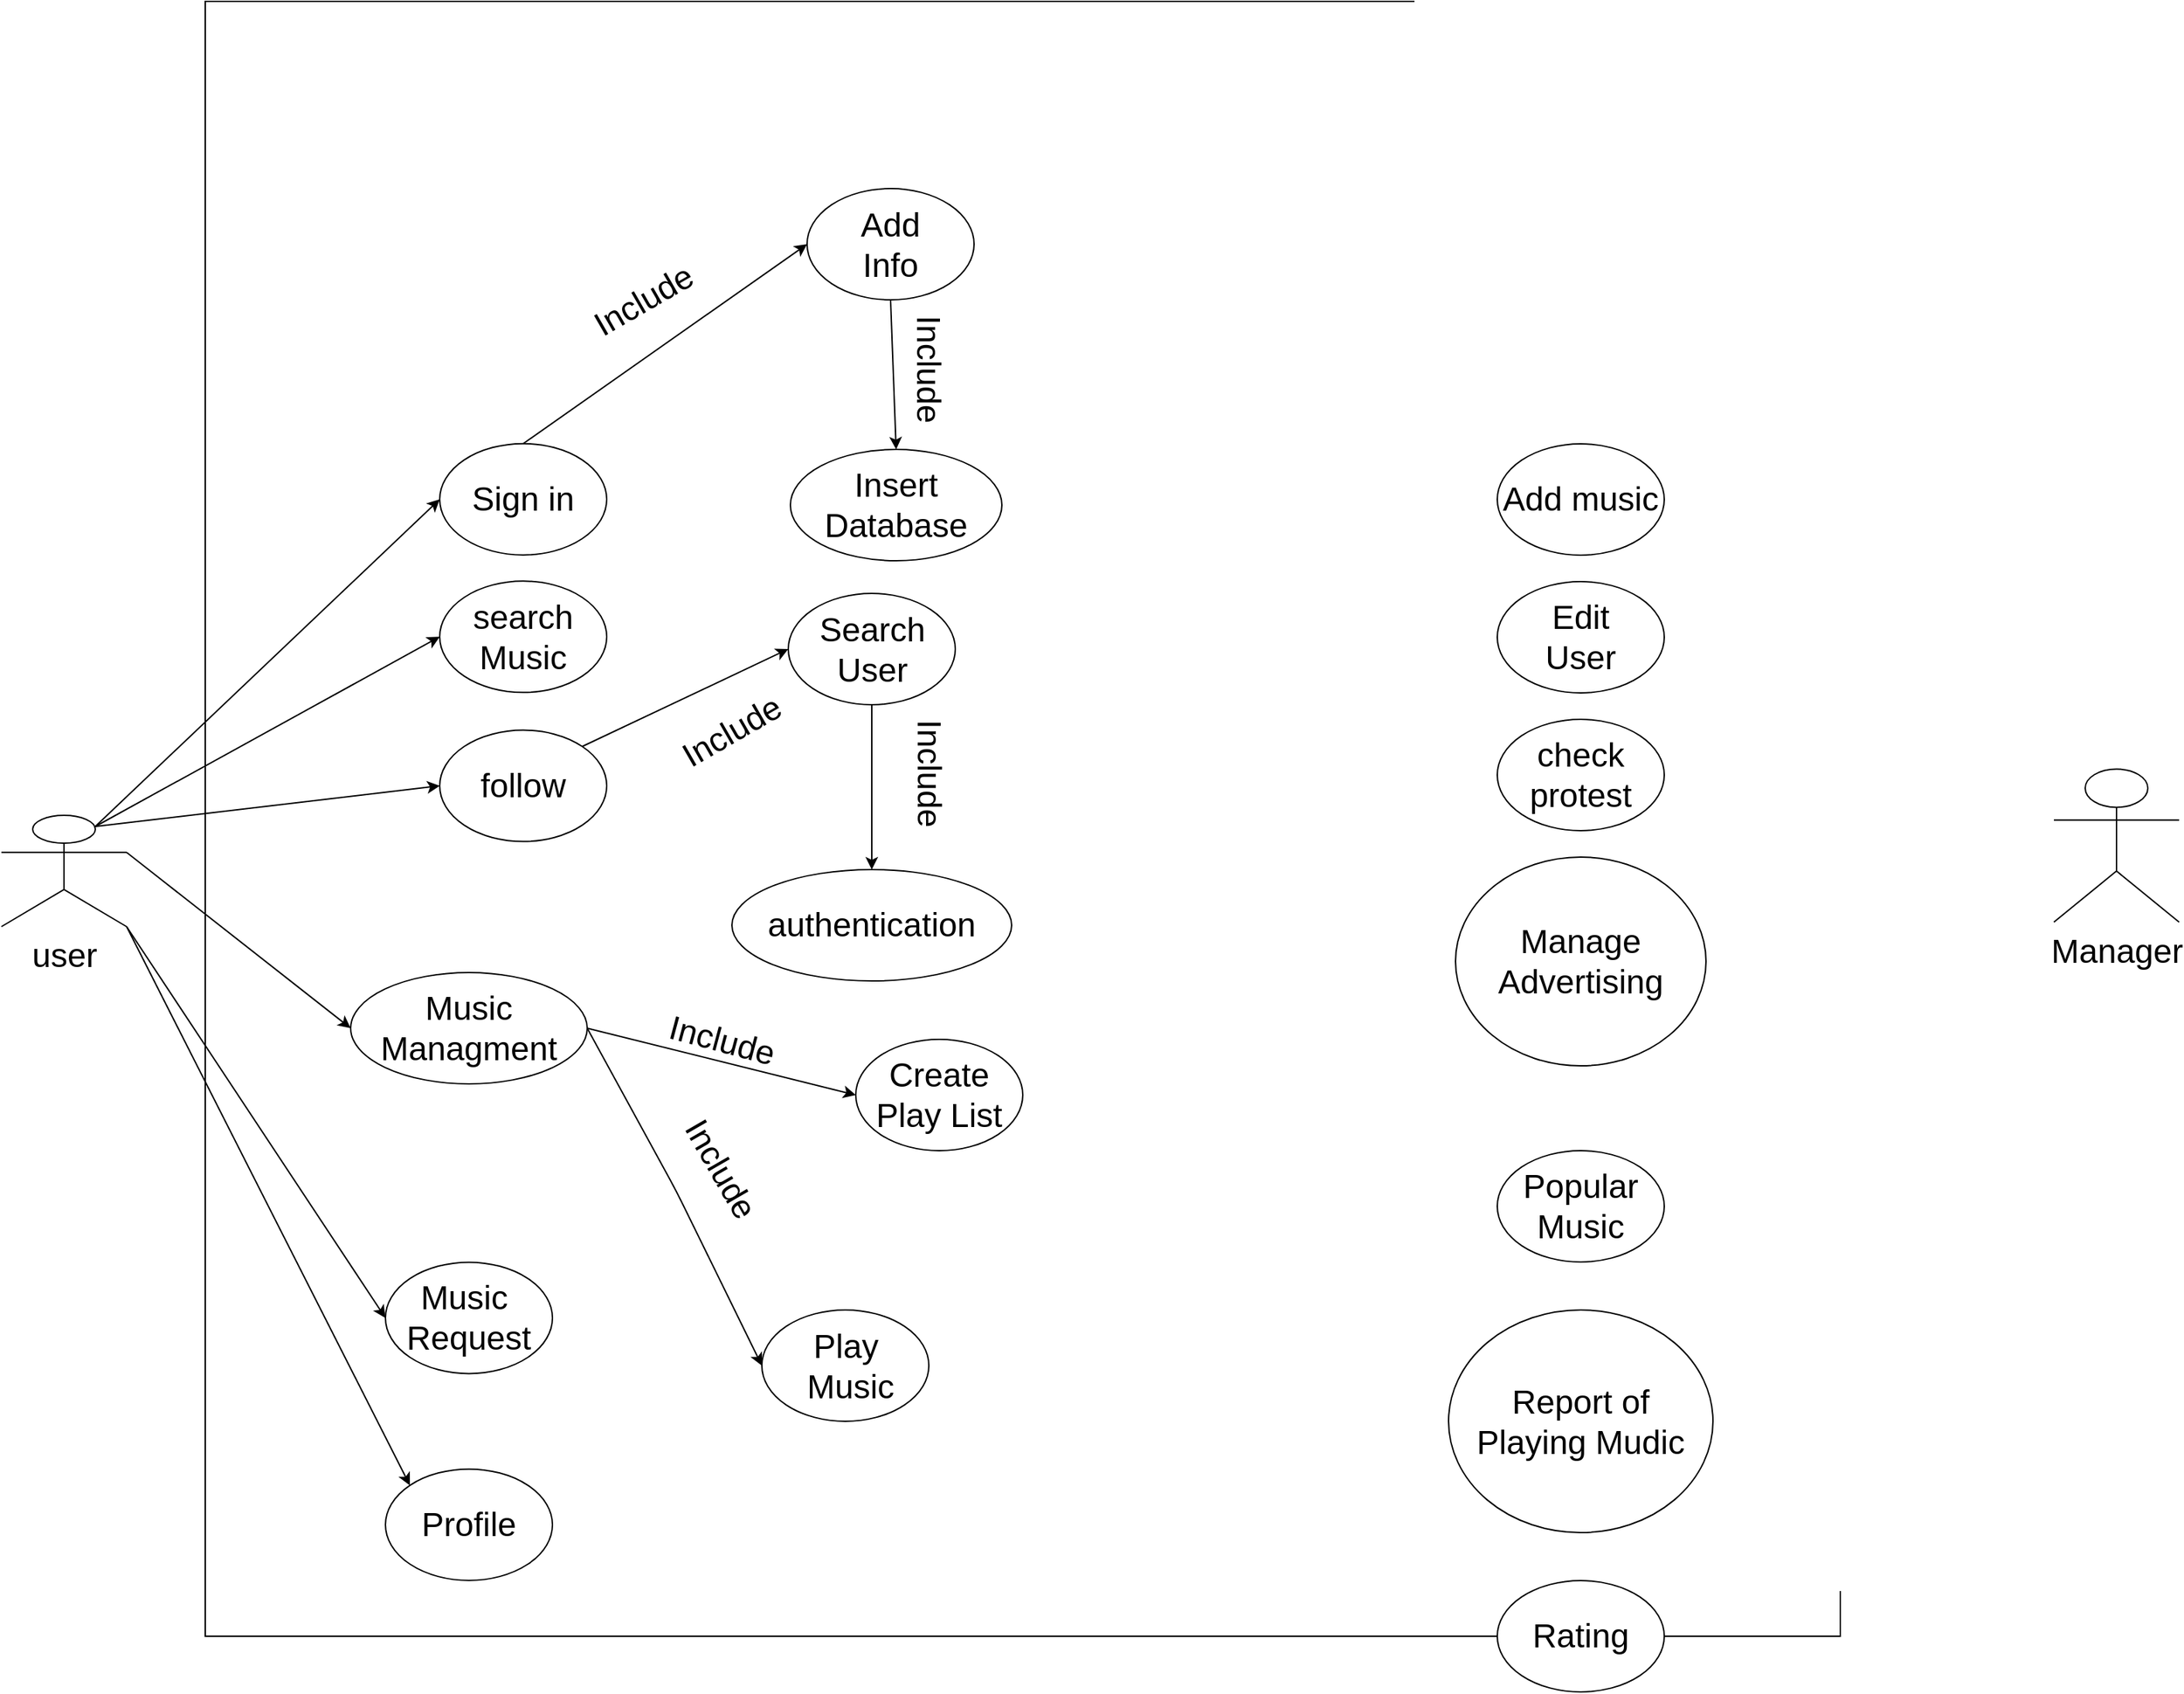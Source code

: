 <mxfile version="10.6.0" type="github"><diagram id="ye_5tzbPv_r-pX-ThF6Z" name="Page-1"><mxGraphModel dx="3012" dy="2429" grid="1" gridSize="10" guides="1" tooltips="1" connect="1" arrows="1" fold="1" page="1" pageScale="1" pageWidth="827" pageHeight="1169" math="0" shadow="0"><root><mxCell id="0"/><mxCell id="1" parent="0"/><mxCell id="ctuBxVXBDbtfJ3hx-i1C-1" value="&lt;font style=&quot;font-size: 24px&quot;&gt;user&lt;br&gt;&lt;/font&gt;&lt;br&gt;" style="shape=umlActor;verticalLabelPosition=bottom;labelBackgroundColor=#ffffff;verticalAlign=top;html=1;outlineConnect=0;" parent="1" vertex="1"><mxGeometry x="15" y="330" width="90" height="80" as="geometry"/></mxCell><mxCell id="ctuBxVXBDbtfJ3hx-i1C-3" value="&lt;font style=&quot;font-size: 24px&quot;&gt;Manager&lt;/font&gt;&lt;br&gt;" style="shape=umlActor;verticalLabelPosition=bottom;labelBackgroundColor=#ffffff;verticalAlign=top;html=1;outlineConnect=0;" parent="1" vertex="1"><mxGeometry x="1490" y="296.714" width="90" height="110" as="geometry"/></mxCell><mxCell id="ctuBxVXBDbtfJ3hx-i1C-21" value="" style="whiteSpace=wrap;html=1;aspect=fixed;" parent="1" vertex="1"><mxGeometry x="161.5" y="-255" width="1175" height="1175" as="geometry"/></mxCell><mxCell id="ctuBxVXBDbtfJ3hx-i1C-25" value="&lt;font style=&quot;font-size: 24px&quot;&gt;Sign in&lt;/font&gt;" style="ellipse;whiteSpace=wrap;html=1;" parent="1" vertex="1"><mxGeometry x="330" y="62.857" width="120" height="80" as="geometry"/></mxCell><mxCell id="ctuBxVXBDbtfJ3hx-i1C-26" value="&lt;font style=&quot;font-size: 24px&quot;&gt;search&lt;br&gt;Music&lt;br&gt;&lt;/font&gt;" style="ellipse;whiteSpace=wrap;html=1;" parent="1" vertex="1"><mxGeometry x="330" y="161.643" width="120" height="80" as="geometry"/></mxCell><mxCell id="ctuBxVXBDbtfJ3hx-i1C-27" value="&lt;font style=&quot;font-size: 24px&quot;&gt;follow&lt;/font&gt;" style="ellipse;whiteSpace=wrap;html=1;" parent="1" vertex="1"><mxGeometry x="330" y="268.786" width="120" height="80" as="geometry"/></mxCell><mxCell id="ctuBxVXBDbtfJ3hx-i1C-28" value="&lt;span style=&quot;font-size: 24px&quot;&gt;Music&lt;br&gt;Managment&lt;br&gt;&lt;/span&gt;" style="ellipse;whiteSpace=wrap;html=1;" parent="1" vertex="1"><mxGeometry x="266" y="443" width="170" height="80" as="geometry"/></mxCell><mxCell id="ctuBxVXBDbtfJ3hx-i1C-29" value="&lt;font style=&quot;font-size: 24px&quot;&gt;Music&amp;nbsp;&lt;br&gt;Request&lt;/font&gt;&lt;br&gt;" style="ellipse;whiteSpace=wrap;html=1;" parent="1" vertex="1"><mxGeometry x="291" y="651.214" width="120" height="80" as="geometry"/></mxCell><mxCell id="ctuBxVXBDbtfJ3hx-i1C-30" value="&lt;font style=&quot;font-size: 24px&quot;&gt;Profile&lt;/font&gt;" style="ellipse;whiteSpace=wrap;html=1;" parent="1" vertex="1"><mxGeometry x="291" y="799.857" width="120" height="80" as="geometry"/></mxCell><mxCell id="ctuBxVXBDbtfJ3hx-i1C-35" value="&lt;font style=&quot;font-size: 24px&quot;&gt;Add music&lt;/font&gt;" style="ellipse;whiteSpace=wrap;html=1;" parent="1" vertex="1"><mxGeometry x="1090" y="63" width="120" height="80" as="geometry"/></mxCell><mxCell id="ctuBxVXBDbtfJ3hx-i1C-36" value="&lt;font style=&quot;font-size: 24px&quot;&gt;Edit&lt;br&gt;User&lt;br&gt;&lt;/font&gt;" style="ellipse;whiteSpace=wrap;html=1;" parent="1" vertex="1"><mxGeometry x="1090" y="162" width="120" height="80" as="geometry"/></mxCell><mxCell id="ctuBxVXBDbtfJ3hx-i1C-37" value="&lt;font style=&quot;font-size: 24px&quot;&gt;check&lt;br&gt;protest&lt;br&gt;&lt;/font&gt;" style="ellipse;whiteSpace=wrap;html=1;" parent="1" vertex="1"><mxGeometry x="1090" y="261" width="120" height="80" as="geometry"/></mxCell><mxCell id="ctuBxVXBDbtfJ3hx-i1C-38" value="&lt;font style=&quot;font-size: 24px&quot;&gt;Manage&lt;br&gt;Advertising&lt;/font&gt;&lt;br&gt;" style="ellipse;whiteSpace=wrap;html=1;" parent="1" vertex="1"><mxGeometry x="1060" y="360" width="180" height="150" as="geometry"/></mxCell><mxCell id="ctuBxVXBDbtfJ3hx-i1C-39" value="&lt;font style=&quot;font-size: 24px&quot;&gt;Popular&lt;br&gt;Music&lt;/font&gt;&lt;br&gt;" style="ellipse;whiteSpace=wrap;html=1;" parent="1" vertex="1"><mxGeometry x="1090" y="571" width="120" height="80" as="geometry"/></mxCell><mxCell id="ctuBxVXBDbtfJ3hx-i1C-43" value="&lt;font style=&quot;font-size: 24px&quot;&gt;Report of&lt;br&gt;Playing Mudic&lt;/font&gt;&lt;br&gt;" style="ellipse;whiteSpace=wrap;html=1;" parent="1" vertex="1"><mxGeometry x="1055" y="685.5" width="190" height="160" as="geometry"/></mxCell><mxCell id="ctuBxVXBDbtfJ3hx-i1C-44" value="&lt;font style=&quot;font-size: 24px&quot;&gt;Rating&lt;/font&gt;" style="ellipse;whiteSpace=wrap;html=1;" parent="1" vertex="1"><mxGeometry x="1090" y="880" width="120" height="80" as="geometry"/></mxCell><mxCell id="ctuBxVXBDbtfJ3hx-i1C-45" value="&lt;font style=&quot;font-size: 24px&quot;&gt;Add&lt;br&gt;Info&lt;/font&gt;&lt;br&gt;" style="ellipse;whiteSpace=wrap;html=1;" parent="1" vertex="1"><mxGeometry x="594" y="-120.5" width="120" height="80" as="geometry"/></mxCell><mxCell id="ctuBxVXBDbtfJ3hx-i1C-47" value="&lt;font style=&quot;font-size: 24px&quot;&gt;Insert&lt;br&gt;Database&lt;/font&gt;&lt;br&gt;" style="ellipse;whiteSpace=wrap;html=1;" parent="1" vertex="1"><mxGeometry x="582" y="67" width="152" height="80" as="geometry"/></mxCell><mxCell id="ctuBxVXBDbtfJ3hx-i1C-48" value="" style="endArrow=classic;html=1;exitX=0.5;exitY=0;exitDx=0;exitDy=0;entryX=0;entryY=0.5;entryDx=0;entryDy=0;" parent="1" source="ctuBxVXBDbtfJ3hx-i1C-25" target="ctuBxVXBDbtfJ3hx-i1C-45" edge="1"><mxGeometry width="50" height="50" relative="1" as="geometry"><mxPoint x="30" y="990" as="sourcePoint"/><mxPoint x="70" y="1090" as="targetPoint"/></mxGeometry></mxCell><mxCell id="ctuBxVXBDbtfJ3hx-i1C-50" value="" style="endArrow=classic;html=1;exitX=0.5;exitY=1;exitDx=0;exitDy=0;entryX=0.5;entryY=0;entryDx=0;entryDy=0;" parent="1" source="ctuBxVXBDbtfJ3hx-i1C-45" target="ctuBxVXBDbtfJ3hx-i1C-47" edge="1"><mxGeometry width="50" height="50" relative="1" as="geometry"><mxPoint x="400" y="110" as="sourcePoint"/><mxPoint x="450" y="60" as="targetPoint"/></mxGeometry></mxCell><mxCell id="ctuBxVXBDbtfJ3hx-i1C-51" value="&lt;font style=&quot;font-size: 24px&quot;&gt;Search&lt;br&gt;User&lt;/font&gt;&lt;br&gt;" style="ellipse;whiteSpace=wrap;html=1;" parent="1" vertex="1"><mxGeometry x="580.5" y="170.5" width="120" height="80" as="geometry"/></mxCell><mxCell id="ctuBxVXBDbtfJ3hx-i1C-52" value="&lt;font style=&quot;font-size: 24px&quot;&gt;authentication&lt;/font&gt;" style="ellipse;whiteSpace=wrap;html=1;" parent="1" vertex="1"><mxGeometry x="540" y="369" width="201" height="80" as="geometry"/></mxCell><mxCell id="ctuBxVXBDbtfJ3hx-i1C-53" value="" style="endArrow=classic;html=1;exitX=1;exitY=0;exitDx=0;exitDy=0;entryX=0;entryY=0.5;entryDx=0;entryDy=0;" parent="1" source="ctuBxVXBDbtfJ3hx-i1C-27" target="ctuBxVXBDbtfJ3hx-i1C-51" edge="1"><mxGeometry width="50" height="50" relative="1" as="geometry"><mxPoint x="470" y="300" as="sourcePoint"/><mxPoint x="520" y="250" as="targetPoint"/></mxGeometry></mxCell><mxCell id="ctuBxVXBDbtfJ3hx-i1C-54" value="" style="endArrow=classic;html=1;exitX=0.5;exitY=1;exitDx=0;exitDy=0;entryX=0.5;entryY=0;entryDx=0;entryDy=0;" parent="1" source="ctuBxVXBDbtfJ3hx-i1C-51" target="ctuBxVXBDbtfJ3hx-i1C-52" edge="1"><mxGeometry width="50" height="50" relative="1" as="geometry"><mxPoint x="490" y="350" as="sourcePoint"/><mxPoint x="540" y="300" as="targetPoint"/></mxGeometry></mxCell><mxCell id="ctuBxVXBDbtfJ3hx-i1C-55" value="&lt;font style=&quot;font-size: 24px&quot;&gt;Create&lt;br&gt;Play List&lt;/font&gt;&lt;br&gt;" style="ellipse;whiteSpace=wrap;html=1;" parent="1" vertex="1"><mxGeometry x="629" y="491" width="120" height="80" as="geometry"/></mxCell><mxCell id="ctuBxVXBDbtfJ3hx-i1C-57" value="" style="endArrow=classic;html=1;entryX=0;entryY=0.5;entryDx=0;entryDy=0;exitX=1;exitY=0.5;exitDx=0;exitDy=0;" parent="1" source="ctuBxVXBDbtfJ3hx-i1C-28" target="ctuBxVXBDbtfJ3hx-i1C-55" edge="1"><mxGeometry width="50" height="50" relative="1" as="geometry"><mxPoint x="500" y="450" as="sourcePoint"/><mxPoint x="550" y="400" as="targetPoint"/></mxGeometry></mxCell><mxCell id="ctuBxVXBDbtfJ3hx-i1C-58" value="&lt;font style=&quot;font-size: 24px&quot;&gt;Include&lt;/font&gt;" style="text;html=1;strokeColor=none;fillColor=none;align=center;verticalAlign=middle;whiteSpace=wrap;rounded=0;rotation=15;" parent="1" vertex="1"><mxGeometry x="474.5" y="482" width="116" height="20" as="geometry"/></mxCell><mxCell id="ctuBxVXBDbtfJ3hx-i1C-63" value="&lt;font style=&quot;font-size: 24px&quot;&gt;Include&lt;/font&gt;" style="text;html=1;strokeColor=none;fillColor=none;align=center;verticalAlign=middle;whiteSpace=wrap;rounded=0;rotation=60;" parent="1" vertex="1"><mxGeometry x="476.5" y="562.5" width="110" height="43" as="geometry"/></mxCell><mxCell id="ctuBxVXBDbtfJ3hx-i1C-61" value="&lt;font style=&quot;font-size: 24px&quot;&gt;Play&lt;br&gt;&amp;nbsp;Music&lt;/font&gt;&lt;br&gt;" style="ellipse;whiteSpace=wrap;html=1;" parent="1" vertex="1"><mxGeometry x="561.5" y="685.5" width="120" height="80" as="geometry"/></mxCell><mxCell id="ctuBxVXBDbtfJ3hx-i1C-62" value="" style="endArrow=classic;html=1;entryX=0;entryY=0.5;entryDx=0;entryDy=0;exitX=1;exitY=0.5;exitDx=0;exitDy=0;" parent="1" source="ctuBxVXBDbtfJ3hx-i1C-28" target="ctuBxVXBDbtfJ3hx-i1C-61" edge="1"><mxGeometry width="50" height="50" relative="1" as="geometry"><mxPoint x="440" y="490" as="sourcePoint"/><mxPoint x="530" y="510" as="targetPoint"/><Array as="points"><mxPoint x="500" y="600"/></Array></mxGeometry></mxCell><mxCell id="ctuBxVXBDbtfJ3hx-i1C-66" value="&lt;font style=&quot;font-size: 24px&quot;&gt;Include&lt;/font&gt;&lt;br&gt;" style="text;html=1;strokeColor=none;fillColor=none;align=center;verticalAlign=middle;whiteSpace=wrap;rounded=0;rotation=-30;" parent="1" vertex="1"><mxGeometry x="479.5" y="250.5" width="120" height="38" as="geometry"/></mxCell><mxCell id="ctuBxVXBDbtfJ3hx-i1C-67" value="&lt;font style=&quot;font-size: 24px&quot;&gt;Include&lt;/font&gt;&lt;br&gt;" style="text;html=1;strokeColor=none;fillColor=none;align=center;verticalAlign=middle;whiteSpace=wrap;rounded=0;rotation=90;direction=west;" parent="1" vertex="1"><mxGeometry x="629" y="279.5" width="105" height="41" as="geometry"/></mxCell><mxCell id="ctuBxVXBDbtfJ3hx-i1C-73" value="&lt;font style=&quot;font-size: 24px&quot;&gt;Include&lt;/font&gt;&lt;br&gt;" style="text;html=1;strokeColor=none;fillColor=none;align=center;verticalAlign=middle;whiteSpace=wrap;rounded=0;direction=west;rotation=-30;" parent="1" vertex="1"><mxGeometry x="424" y="-70.5" width="105" height="60" as="geometry"/></mxCell><mxCell id="ctuBxVXBDbtfJ3hx-i1C-81" value="&lt;font style=&quot;font-size: 24px&quot;&gt;Include&lt;/font&gt;&lt;br&gt;" style="text;html=1;strokeColor=none;fillColor=none;align=center;verticalAlign=middle;whiteSpace=wrap;rounded=0;direction=east;rotation=90;" parent="1" vertex="1"><mxGeometry x="629" y="-5.5" width="105" height="30" as="geometry"/></mxCell><mxCell id="ctuBxVXBDbtfJ3hx-i1C-92" value="" style="endArrow=classic;html=1;exitX=0.75;exitY=0.1;exitDx=0;exitDy=0;exitPerimeter=0;entryX=0;entryY=0.5;entryDx=0;entryDy=0;" parent="1" source="ctuBxVXBDbtfJ3hx-i1C-1" target="ctuBxVXBDbtfJ3hx-i1C-25" edge="1"><mxGeometry width="50" height="50" relative="1" as="geometry"><mxPoint x="200" y="220" as="sourcePoint"/><mxPoint x="250" y="170" as="targetPoint"/></mxGeometry></mxCell><mxCell id="ctuBxVXBDbtfJ3hx-i1C-93" value="" style="endArrow=classic;html=1;exitX=0.75;exitY=0.1;exitDx=0;exitDy=0;exitPerimeter=0;entryX=0;entryY=0.5;entryDx=0;entryDy=0;" parent="1" source="ctuBxVXBDbtfJ3hx-i1C-1" target="ctuBxVXBDbtfJ3hx-i1C-26" edge="1"><mxGeometry width="50" height="50" relative="1" as="geometry"><mxPoint x="190" y="330" as="sourcePoint"/><mxPoint x="240" y="280" as="targetPoint"/></mxGeometry></mxCell><mxCell id="ctuBxVXBDbtfJ3hx-i1C-100" value="" style="endArrow=classic;html=1;exitX=0.75;exitY=0.1;exitDx=0;exitDy=0;exitPerimeter=0;entryX=0;entryY=0.5;entryDx=0;entryDy=0;" parent="1" source="ctuBxVXBDbtfJ3hx-i1C-1" target="ctuBxVXBDbtfJ3hx-i1C-27" edge="1"><mxGeometry width="50" height="50" relative="1" as="geometry"><mxPoint x="200" y="350" as="sourcePoint"/><mxPoint x="250" y="300" as="targetPoint"/></mxGeometry></mxCell><mxCell id="ctuBxVXBDbtfJ3hx-i1C-101" value="" style="endArrow=classic;html=1;entryX=0;entryY=0.5;entryDx=0;entryDy=0;exitX=1;exitY=0.333;exitDx=0;exitDy=0;exitPerimeter=0;" parent="1" source="ctuBxVXBDbtfJ3hx-i1C-1" target="ctuBxVXBDbtfJ3hx-i1C-28" edge="1"><mxGeometry width="50" height="50" relative="1" as="geometry"><mxPoint x="160" y="440" as="sourcePoint"/><mxPoint x="210" y="390" as="targetPoint"/></mxGeometry></mxCell><mxCell id="ctuBxVXBDbtfJ3hx-i1C-102" value="" style="endArrow=classic;html=1;exitX=1;exitY=1;exitDx=0;exitDy=0;exitPerimeter=0;entryX=0;entryY=0.5;entryDx=0;entryDy=0;" parent="1" source="ctuBxVXBDbtfJ3hx-i1C-1" target="ctuBxVXBDbtfJ3hx-i1C-29" edge="1"><mxGeometry width="50" height="50" relative="1" as="geometry"><mxPoint x="200" y="610" as="sourcePoint"/><mxPoint x="250" y="570" as="targetPoint"/></mxGeometry></mxCell><mxCell id="ctuBxVXBDbtfJ3hx-i1C-103" value="" style="endArrow=classic;html=1;exitX=1;exitY=1;exitDx=0;exitDy=0;exitPerimeter=0;entryX=0;entryY=0;entryDx=0;entryDy=0;" parent="1" source="ctuBxVXBDbtfJ3hx-i1C-1" target="ctuBxVXBDbtfJ3hx-i1C-30" edge="1"><mxGeometry width="50" height="50" relative="1" as="geometry"><mxPoint x="190" y="790" as="sourcePoint"/><mxPoint x="240" y="740" as="targetPoint"/></mxGeometry></mxCell></root></mxGraphModel></diagram></mxfile>